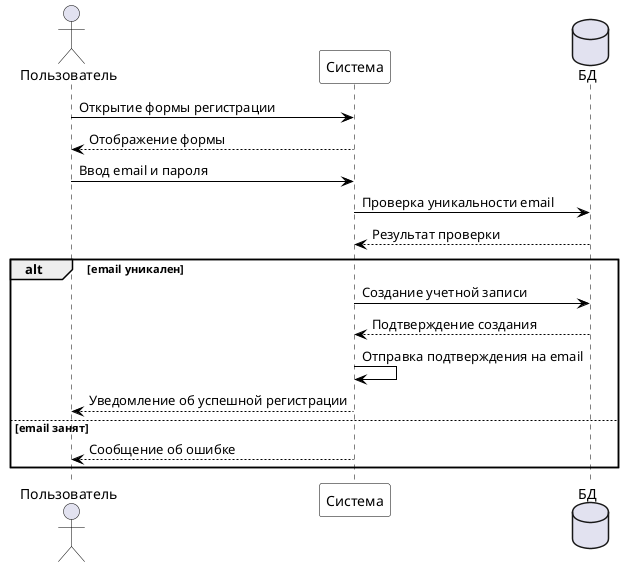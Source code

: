 @startuml
skinparam sequence {
    ArrowColor Black
    ActorBorderColor Black
    LifeLineBorderColor Black
    LifeLineBackgroundColor White
    ParticipantBorderColor Black
    ParticipantBackgroundColor White
    ParticipantFontColor Black
}

actor Пользователь
participant "Система" as System
database "БД" as DB

Пользователь -> System: Открытие формы регистрации
System --> Пользователь: Отображение формы
Пользователь -> System: Ввод email и пароля
System -> DB: Проверка уникальности email
DB --> System: Результат проверки
alt email уникален
    System -> DB: Создание учетной записи
    DB --> System: Подтверждение создания
    System -> System: Отправка подтверждения на email
    System --> Пользователь: Уведомление об успешной регистрации
else email занят
    System --> Пользователь: Сообщение об ошибке
end

@enduml
